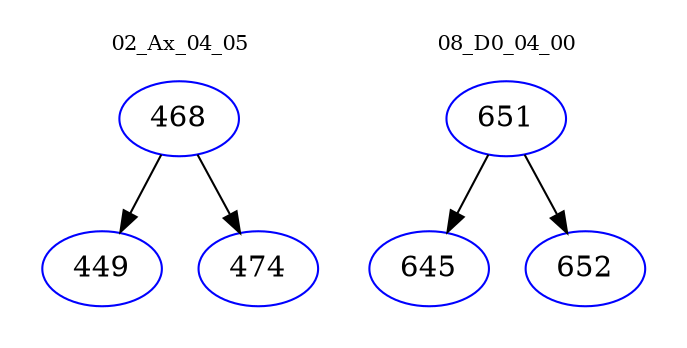 digraph{
subgraph cluster_0 {
color = white
label = "02_Ax_04_05";
fontsize=10;
T0_468 [label="468", color="blue"]
T0_468 -> T0_449 [color="black"]
T0_449 [label="449", color="blue"]
T0_468 -> T0_474 [color="black"]
T0_474 [label="474", color="blue"]
}
subgraph cluster_1 {
color = white
label = "08_D0_04_00";
fontsize=10;
T1_651 [label="651", color="blue"]
T1_651 -> T1_645 [color="black"]
T1_645 [label="645", color="blue"]
T1_651 -> T1_652 [color="black"]
T1_652 [label="652", color="blue"]
}
}
